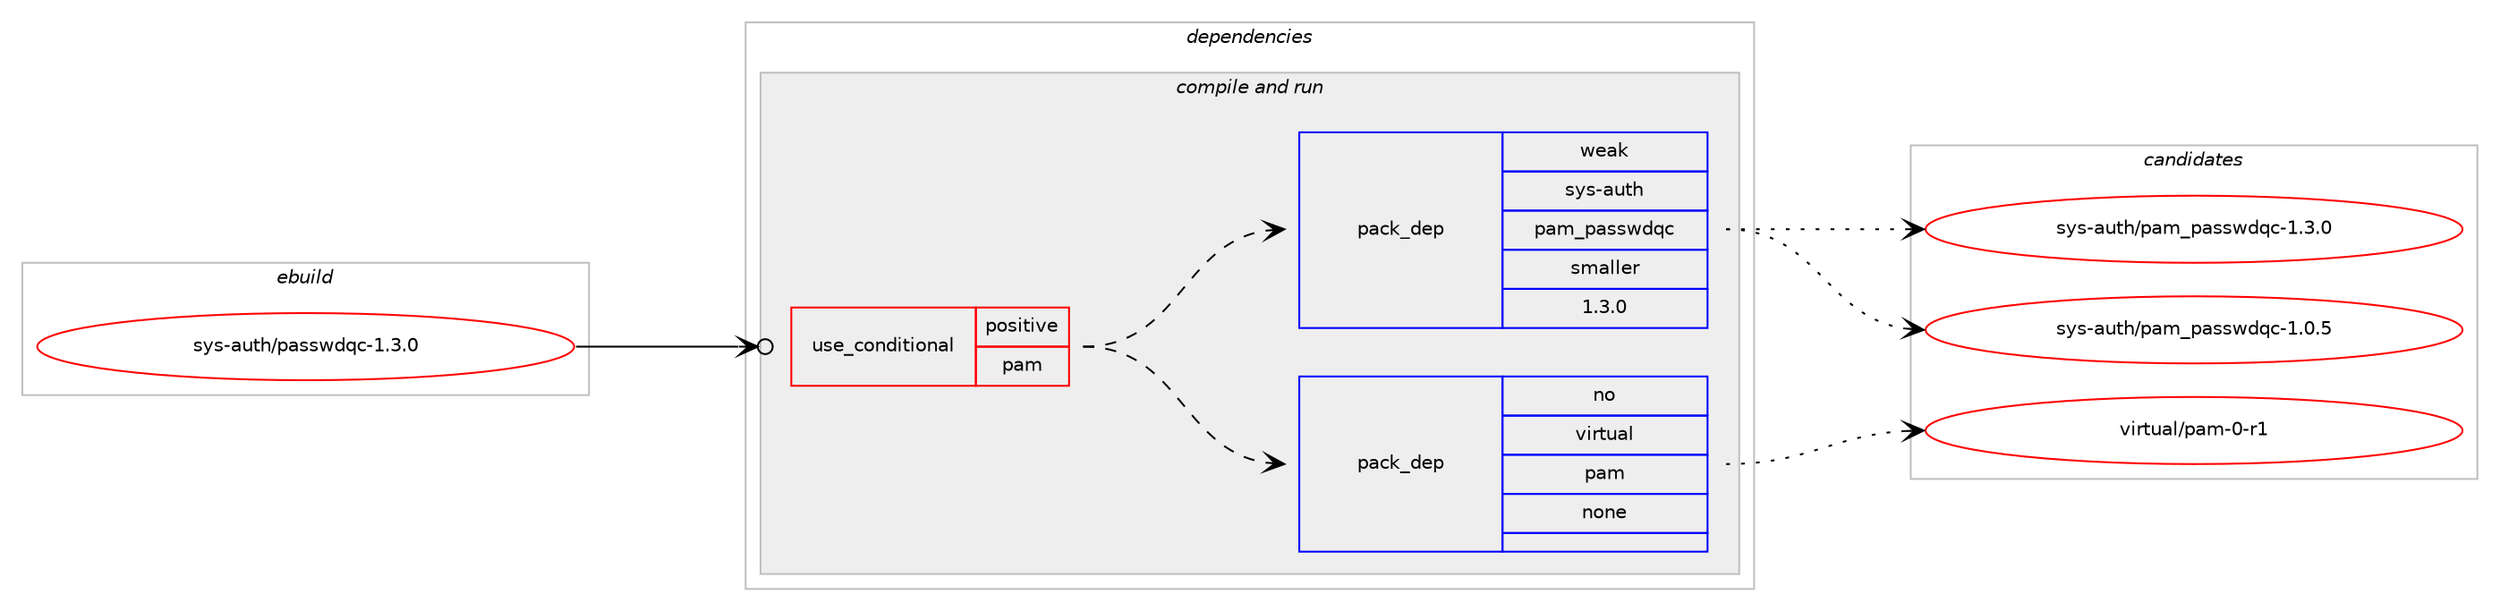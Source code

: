 digraph prolog {

# *************
# Graph options
# *************

newrank=true;
concentrate=true;
compound=true;
graph [rankdir=LR,fontname=Helvetica,fontsize=10,ranksep=1.5];#, ranksep=2.5, nodesep=0.2];
edge  [arrowhead=vee];
node  [fontname=Helvetica,fontsize=10];

# **********
# The ebuild
# **********

subgraph cluster_leftcol {
color=gray;
rank=same;
label=<<i>ebuild</i>>;
id [label="sys-auth/passwdqc-1.3.0", color=red, width=4, href="../sys-auth/passwdqc-1.3.0.svg"];
}

# ****************
# The dependencies
# ****************

subgraph cluster_midcol {
color=gray;
label=<<i>dependencies</i>>;
subgraph cluster_compile {
fillcolor="#eeeeee";
style=filled;
label=<<i>compile</i>>;
}
subgraph cluster_compileandrun {
fillcolor="#eeeeee";
style=filled;
label=<<i>compile and run</i>>;
subgraph cond457810 {
dependency1717663 [label=<<TABLE BORDER="0" CELLBORDER="1" CELLSPACING="0" CELLPADDING="4"><TR><TD ROWSPAN="3" CELLPADDING="10">use_conditional</TD></TR><TR><TD>positive</TD></TR><TR><TD>pam</TD></TR></TABLE>>, shape=none, color=red];
subgraph pack1231727 {
dependency1717664 [label=<<TABLE BORDER="0" CELLBORDER="1" CELLSPACING="0" CELLPADDING="4" WIDTH="220"><TR><TD ROWSPAN="6" CELLPADDING="30">pack_dep</TD></TR><TR><TD WIDTH="110">no</TD></TR><TR><TD>virtual</TD></TR><TR><TD>pam</TD></TR><TR><TD>none</TD></TR><TR><TD></TD></TR></TABLE>>, shape=none, color=blue];
}
dependency1717663:e -> dependency1717664:w [weight=20,style="dashed",arrowhead="vee"];
subgraph pack1231728 {
dependency1717665 [label=<<TABLE BORDER="0" CELLBORDER="1" CELLSPACING="0" CELLPADDING="4" WIDTH="220"><TR><TD ROWSPAN="6" CELLPADDING="30">pack_dep</TD></TR><TR><TD WIDTH="110">weak</TD></TR><TR><TD>sys-auth</TD></TR><TR><TD>pam_passwdqc</TD></TR><TR><TD>smaller</TD></TR><TR><TD>1.3.0</TD></TR></TABLE>>, shape=none, color=blue];
}
dependency1717663:e -> dependency1717665:w [weight=20,style="dashed",arrowhead="vee"];
}
id:e -> dependency1717663:w [weight=20,style="solid",arrowhead="odotvee"];
}
subgraph cluster_run {
fillcolor="#eeeeee";
style=filled;
label=<<i>run</i>>;
}
}

# **************
# The candidates
# **************

subgraph cluster_choices {
rank=same;
color=gray;
label=<<i>candidates</i>>;

subgraph choice1231727 {
color=black;
nodesep=1;
choice11810511411611797108471129710945484511449 [label="virtual/pam-0-r1", color=red, width=4,href="../virtual/pam-0-r1.svg"];
dependency1717664:e -> choice11810511411611797108471129710945484511449:w [style=dotted,weight="100"];
}
subgraph choice1231728 {
color=black;
nodesep=1;
choice11512111545971171161044711297109951129711511511910011399454946484653 [label="sys-auth/pam_passwdqc-1.0.5", color=red, width=4,href="../sys-auth/pam_passwdqc-1.0.5.svg"];
choice11512111545971171161044711297109951129711511511910011399454946514648 [label="sys-auth/pam_passwdqc-1.3.0", color=red, width=4,href="../sys-auth/pam_passwdqc-1.3.0.svg"];
dependency1717665:e -> choice11512111545971171161044711297109951129711511511910011399454946484653:w [style=dotted,weight="100"];
dependency1717665:e -> choice11512111545971171161044711297109951129711511511910011399454946514648:w [style=dotted,weight="100"];
}
}

}
